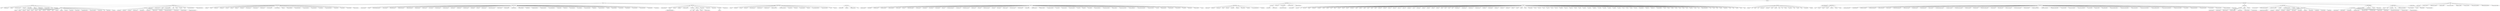 /* Bioc Views Vocabular Definition in dot format */

/* How To Process this file:
   1. Use dot2gxl from graphviz to transform into GXL format.
	  dot2gxl biocViewsVocab.dot > biocViewsVocab.gxl
   2. use graph::fromGXL to obtain a graphNEL object

*/

digraph G {

/****************************************************************************
 *                               Software                                   *
 ****************************************************************************/
BiocViews -> Software;

/* Software -> AssayDomain */
Software -> AssayDomain;
AssayDomain -> aCGH;
AssayDomain -> CellBasedAssays;
AssayDomain -> ChIPchip;
AssayDomain -> CopyNumberVariation;
AssayDomain -> CpGIsland;
AssayDomain -> DNAMethylation;
AssayDomain -> ExonArray;
AssayDomain -> GeneExpression;
AssayDomain -> GeneticVariability;
AssayDomain -> SNP;
AssayDomain -> Transcription;

/* Software -> Technology */
Software -> Technology;
Technology -> Sequencing;
Sequencing -> ATACSeq;
Sequencing -> DNASeq;
Sequencing -> DNaseSeq;
Sequencing -> RiboSeq;
Sequencing -> RNASeq;
Sequencing -> ChIPSeq;
Sequencing -> RIPSeq;
Sequencing -> MethylSeq;
Sequencing -> ExomeSeq;
Sequencing -> miRNA;
Sequencing -> SangerSeq;
Sequencing -> SmallRNA;
Sequencing -> Microbiome;
Sequencing -> WholeGenome;
Sequencing -> DenovoGenome;
Sequencing -> TargetedResequencing;
Sequencing -> DenovoTranscriptome;
Sequencing -> MicrobialStrain;
Sequencing -> HiC;
Sequencing -> PooledScreens;
Sequencing -> MNaseSeq;
Technology -> Microarray;
Microarray -> MultiChannel;
Microarray -> OneChannel;
Microarray -> TwoChannel;
Microarray -> MethylationArray;
Microarray -> GenotypingArray;
Microarray -> MicroRNAArray;
Microarray -> mRNAMicroarray;
Microarray -> ChipOnChip;
Microarray -> ReversePhaseProteinArray;
Microarray -> TissueMicroarray;
Microarray -> ProprietaryPlatforms;
Technology -> FlowCytometry;
Technology -> MassSpectrometry;
MassSpectrometry -> ImagingMassSpectrometry;
Technology -> qPCR;
Technology -> MicrotitrePlateAssay;
Technology -> SAGE;
Technology -> CRISPR;
Technology -> SingleCell;
Technology -> ddPCR;
Technology -> AnnotationHubSoftware;
Technology -> ExperimentHubSoftware;

/* Software -> ResearchFields */
Software -> ResearchField;
ResearchField -> CellBiology;
ResearchField -> Genetics;
ResearchField -> Metabolomics;
ResearchField -> Metagenomics;
ResearchField -> Proteomics;
ResearchField -> Lipidomics;
ResearchField -> Epigenetics;
ResearchField -> Phylogenetics;
ResearchField -> Pharmacogenomics;
ResearchField -> Pharmacogenetics;
ResearchField -> Cheminformatics;
ResearchField -> StructuralGenomics;
ResearchField -> StructuralPrediction;
ResearchField -> Biophysics;
ResearchField -> MathematicalBiology;
ResearchField -> BiomedicalInformatics;
ResearchField -> ComparativeGenomics;
ResearchField -> FunctionalGenomics;
ResearchField -> SystemsBiology;
ResearchField -> ComputationalChemistry;
ResearchField -> Agroinformatics;
ResearchField -> Transcriptomics;
ResearchField -> ImmunoOncology;
ResearchField -> Epitranscriptomics;

/* Software -> BiologicalQuestion */
Software -> BiologicalQuestion;
BiologicalQuestion -> AlternativeSplicing;
BiologicalQuestion -> Coverage;
BiologicalQuestion -> DemethylateRegionDetection;
BiologicalQuestion -> DenovoAssembler;
BiologicalQuestion -> DifferentialExpression;
BiologicalQuestion -> DifferentialMethylation;
BiologicalQuestion -> DifferentialPeakCalling;
BiologicalQuestion -> DifferentialSplicing;
BiologicalQuestion -> DNA3DStructure;
BiologicalQuestion -> DriverMutation;
BiologicalQuestion -> FunctionalPrediction;
BiologicalQuestion -> GeneFusionDetection;
BiologicalQuestion -> GenePrediction;
BiologicalQuestion -> GeneRegulation;
BiologicalQuestion -> GeneSetEnrichment;
BiologicalQuestion -> GeneSignaling;
BiologicalQuestion -> GeneTarget;
BiologicalQuestion -> GenomeAssembly;
BiologicalQuestion -> GenomeWideAssociation;
BiologicalQuestion -> GenomicVariation;
BiologicalQuestion -> GenomeAnnotation;
BiologicalQuestion -> GermlineMutation;
BiologicalQuestion -> HistoneModification;
BiologicalQuestion -> IndelDetection;
BiologicalQuestion -> LinkageDisequilibrium;
BiologicalQuestion -> MetagenomeAssembly;
BiologicalQuestion -> MicrosatelliteDetection;
BiologicalQuestion -> MotifAnnotation;
BiologicalQuestion -> MotifDiscovery;
BiologicalQuestion -> NetworkEnrichment;
BiologicalQuestion -> NetworkInference;
BiologicalQuestion -> NucleosomePositioning;
BiologicalQuestion -> PeakDetection;
BiologicalQuestion -> QuantitativeTrailLocus;
BiologicalQuestion -> Scaffolding;
BiologicalQuestion -> SequenceMatching;
BiologicalQuestion -> SomaticMutation;
BiologicalQuestion -> SplicedAlignment;
BiologicalQuestion -> StructuralVariation;
BiologicalQuestion -> TranscriptomeVariant;
BiologicalQuestion -> VariantAnnotation;
BiologicalQuestion -> VariantDetection;

/* Software -> WorkflowStep */
Software -> WorkflowStep;
WorkflowStep -> ExperimentalDesign;
WorkflowStep -> Alignment;
Alignment -> MultipleSequenceAlignment;
WorkflowStep -> Annotation;
WorkflowStep -> BatchEffect;
WorkflowStep -> MultipleComparison;
WorkflowStep -> Normalization;
WorkflowStep -> Pathways;
Pathways -> GO;
Pathways -> KEGG;
Pathways -> Reactome;
Pathways -> BioCarta;
Pathways -> NCINatureCurated;
WorkflowStep -> Preprocessing;
WorkflowStep -> QualityControl;
WorkflowStep -> ReportWriting;
WorkflowStep -> Visualization;
Visualization -> Network;
WorkflowStep -> GenomeBrowsers;

/* Software -> StatisticalMethod */
Software -> StatisticalMethod;
StatisticalMethod -> Bayesian;
StatisticalMethod -> Classification;
StatisticalMethod -> Clustering;
StatisticalMethod -> DecisionTree;
StatisticalMethod -> DimensionReduction;
StatisticalMethod -> FeatureExtraction;
StatisticalMethod -> GraphAndNetwork;
StatisticalMethod -> HiddenMarkovModel;
StatisticalMethod -> MultidimensionalScaling;
StatisticalMethod -> NeuralNetwork;
StatisticalMethod -> PatternLogic;
StatisticalMethod -> PrincipalComponent;
StatisticalMethod -> Regression;
StatisticalMethod -> StructuralEquationModels;
StatisticalMethod -> SupportVectorMachine;
StatisticalMethod -> Survival;
StatisticalMethod -> TimeCourse;

/* Software -> Infrastructure */
Software -> Infrastructure;
Infrastructure -> ThirdPartyClient
Infrastructure -> DataImport;
Infrastructure -> DataRepresentation;
Infrastructure -> GUI;


/****************************************************************************
 *                            AnnotationData                                *
 ****************************************************************************/
BiocViews -> AnnotationData;

/* AnnotationData -> Organism */
AnnotationData -> Organism;
Organism -> Anopheles_gambiae;
Organism -> Apis_mellifera;
Organism -> Arabidopsis_lyrata;
Organism -> Arabidopsis_thaliana;
Organism -> Asparagus_officinalis;
Organism -> Bacillus_subtilis;
Organism -> Bos_taurus;
Organism -> Caenorhabditis_elegans;
Organism -> Callithrix_jacchus;
Organism -> Canis_familiaris;
Organism -> Cicer_arietinum;
Organism -> Ciona_intestinalis;
Organism -> Danio_rerio;
Organism -> Drosophila_melanogaster;
Organism -> Drosophila_virilis;
Organism -> Eremothecium_gossypii;
Organism -> Escherichia_coli;
Organism -> Gallus_gallus;
Organism -> Gasterosteus_aculeatus;
Organism -> Glycine_max;
Organism -> Homo_sapiens;
Organism -> Hordeum_vulgare;
Organism -> Kluyveromyces_lactis;
Organism -> Macaca_fascicularis;
Organism -> Macaca_mulatta;
Organism -> Magnaporthe_grisea;
Organism -> Medicago_truncatula;
Organism -> Monodelphis_domestica;
Organism -> Mus_musculus;
Organism -> Neurospora_crassa;
Organism -> Oncorhynchus_mykiss;
Organism -> Oryza_sativa;
Organism -> Pan_paniscus;
Organism -> Pan_troglodytes;
Organism -> Plasmodium_falciparum;
Organism -> Pseudomonas_aeruginosa;
Organism -> Rattus_norvegicus;
Organism -> Saccharomyces_cerevisiae;
Organism -> Saccharum_officinarum;
Organism -> Schizosaccharomyces_pombe;
Organism -> Staphylococcus_aureus;
Organism -> Sus_scrofa;
Organism -> Taeniopygia_guttata;
Organism -> Toxoplasma_gondii;
Organism -> Triticum_aestivum;
Organism -> Vitis_vinifera;
Organism -> Xenopus_laevis;
Organism -> Xenopus_tropicalis;
Organism -> Zea_mays;

/* AnnotationData -> ChipManufacturer */
AnnotationData -> ChipManufacturer;
ChipManufacturer -> AffymetrixChip;
ChipManufacturer -> AgilentChip;
ChipManufacturer -> ClonetechChip;
ChipManufacturer -> GEChip;
ChipManufacturer -> INDACChip;
ChipManufacturer -> IlluminaChip;
ChipManufacturer -> QiagenChip;
ChipManufacturer -> RNG_MRCChip;
ChipManufacturer -> RocheChip;
ChipManufacturer -> UniversityHealthNetwork;
ChipManufacturer -> CodelinkChip;

/* AnnotationData -> CustomCDF */
AnnotationData -> CustomCDF;
CustomCDF -> GACustomCDF;
CustomCDF -> MBNICustomCDF;

/* AnnotationData -> CustomArray */
AnnotationData -> CustomArray;

/* AnnotationData -> CustomDBSchema */
AnnotationData -> CustomDBSchema;
CustomDBSchema -> GeneCardsCustomSchema;

/* AnnotationData -> FunctionalAnnotation */
AnnotationData -> FunctionalAnnotation;

/* AnnotationData -> SequenceAnnotation */
AnnotationData -> SequenceAnnotation;
SequenceAnnotation -> GenomicSequence;

/* AnnotationData -> ChipName */
AnnotationData -> ChipName;
ChipName -> adme16cod;
ChipName -> ag;
ChipName -> ath1121501;
ChipName -> celegans;
ChipName -> drosgenome1;
ChipName -> drosophila2;
ChipName -> h10kcod;
ChipName -> h20kcod;
ChipName -> hcg110;
ChipName -> hgfocus;
ChipName -> hgu133a2;
ChipName -> hgu133a;
ChipName -> hgu133b;
ChipName -> hgu133plus2;
ChipName -> hgu95a;
ChipName -> hgu95av2;
ChipName -> hgu95b;
ChipName -> hgu95c;
ChipName -> hgu95d;
ChipName -> hgu95e;
ChipName -> hguatlas13k;
ChipName -> hgug4100a;
ChipName -> hgug4101a;
ChipName -> hgug4110b;
ChipName -> hgug4111a;
ChipName -> hgug4112a;
ChipName -> hguqiagenv3;
ChipName -> hi16cod;
ChipName -> hs25kresogen;
ChipName -> hu35ksuba;
ChipName -> hu35ksubb;
ChipName -> hu35ksubc;
ChipName -> hu35ksubd;
ChipName -> hu6800;
ChipName -> HuO22;
ChipName -> hwgcod;
ChipName -> indac;
ChipName -> illuminaHumanv1;
ChipName -> illuminaHumanv2;
ChipName -> illuminaMousev1;
ChipName -> illuminaMousev1p1;
ChipName -> illuminaRatv1;
ChipName -> JazaerimetaData;
ChipName -> lumiHumanV1;
ChipName -> lumiMouseV1;
ChipName -> lumiHumanV2;
ChipName -> lumiRatV1;
ChipName -> m10kcod;
ChipName -> m20kcod;
ChipName -> mi16cod;
ChipName -> mm24kresogen;
ChipName -> mgu74a;
ChipName -> mgu74av2;
ChipName -> mgu74b;
ChipName -> mgu74bv2;
ChipName -> mgu74c;
ChipName -> mgu74cv2;
ChipName -> mguatlas5k;
ChipName -> mgug4121a;
ChipName -> mgug4122a;
ChipName -> moe430a;
ChipName -> moe430b;
ChipName -> mouse4302;
ChipName -> mouse430a2;
ChipName -> mpedbarray;
ChipName -> mu11ksuba;
ChipName -> mu11ksubb;
ChipName -> mu19ksuba;
ChipName -> mu19ksubb;
ChipName -> mu19ksubc;
ChipName -> Mu15v1;
ChipName -> Mu22v3;
ChipName -> mwgcod;
ChipName -> Norway981;
ChipName -> OperonHumanV3;
ChipName -> pedbarrayv9;
ChipName -> pedbarrayv10;
ChipName -> PartheenMetaData;
ChipName -> r10kcod;
ChipName -> rae230a;
ChipName -> rae230b;
ChipName -> rat2302;
ChipName -> rgu34a;
ChipName -> rgu34b;
ChipName -> rgu34c;
ChipName -> rgug4130a;
ChipName -> ri16cod;
ChipName -> rnu34;
ChipName -> Roberts2005Annotation;
ChipName -> rtu34;
ChipName -> rwgcod;
ChipName -> SHDZ;
ChipName -> u133x3p;
ChipName -> xenopuslaevis;
ChipName -> yeast2;
ChipName -> ygs98;
ChipName -> zebrafish;
ChipName -> hcgi12k;
ChipName -> hcgi8k;

/* AnnotationData -> PackageType */
AnnotationData -> PackageType;
PackageType -> BSgenome;
PackageType -> cdf;
PackageType -> ChipDb;
PackageType -> db0;
PackageType -> InparanoidDb;
PackageType -> OrganismDb;
PackageType -> OrgDb;
PackageType -> PolyPhen;
PackageType -> probe;
PackageType -> SIFT;
PackageType -> SNPlocs;
PackageType -> XtraSNPlocs;
PackageType -> TxDb;
PackageType -> MeSHDb;
PackageType -> FRMA;
PackageType -> AnnotationHub;
PackageType -> EuPathDB;

/****************************************************************************
 *                            ExperimentData                                *
 ****************************************************************************/
BiocViews -> ExperimentData;

ExperimentData -> ReproducibleResearch;

ExperimentData -> SpecimenSource;
SpecimenSource -> Tissue;
SpecimenSource -> Proteome;
SpecimenSource -> Genome;
SpecimenSource -> StemCell;
SpecimenSource -> CellCulture;
SpecimenSource -> Germline;
SpecimenSource -> Somatic;

ExperimentData -> OrganismData;
OrganismData -> Anopheles_gambiae_Data;
OrganismData -> Apis_mellifera_Data;
OrganismData -> Arabidopsis_lyrata_Data;
OrganismData -> Arabidopsis_thaliana_Data;
OrganismData -> Bacillus_subtilis_Data;
OrganismData -> Bos_taurus_Data;
OrganismData -> Caenorhabditis_elegans_Data;
OrganismData -> Callithrix_jacchus_Data;
OrganismData -> Canis_familiaris_Data;
OrganismData -> Ciona_intestinalis_Data;
OrganismData -> Danio_rerio_Data;
OrganismData -> Drosophila_melanogaster_Data;
OrganismData -> Drosophila_virilis_Data;
OrganismData -> Eremothecium_gossypii_Data;
OrganismData -> Escherichia_coli_Data;
OrganismData -> Gallus_gallus_Data;
OrganismData -> Gasterosteus_aculeatus_Data;
OrganismData -> Glycine_max_Data;
OrganismData -> Homo_sapiens_Data;
OrganismData -> Hordeum_vulgare_Data;
OrganismData -> Kluyveromyces_lactis_Data;
OrganismData -> Macaca_mulatta_Data;
OrganismData -> Magnaporthe_grisea_Data;
OrganismData -> Medicago_truncatul_Data;
OrganismData -> Monodelphis_domestica_Data;
OrganismData -> Mus_musculus_Data;
OrganismData -> Neurospora_crassa_Data;
OrganismData -> Oncorhynchus_mykiss_Data;
OrganismData -> Oryza_sativa_Data;
OrganismData -> Pan_paniscus_Data;
OrganismData -> Pan_troglodytes_Data;
OrganismData -> Plasmodium_falciparum_Data;
OrganismData -> Pseudomonas_aeruginosa_Data;
OrganismData -> Rattus_norvegicus_Data;
OrganismData -> Saccharomyces_cerevisiae_Data;
OrganismData -> Saccharum_officinarum_Data;
OrganismData -> Schizosaccharomyces_pombe_Data;
OrganismData -> Staphylococcus_aureus_Data;
OrganismData -> Sus_scrofa_Data;
OrganismData -> Taeniopygia_guttata_Data;
OrganismData -> Triticum_aestivum_Data;
OrganismData -> Vitis_vinifera_Data;
OrganismData -> Xenopus_laevis_Data;
OrganismData -> Xenopus_tropicalis_Data;
OrganismData -> Zea_mays_Data;


ExperimentData -> DiseaseModel;
DiseaseModel -> CancerData;
CancerData -> BreastCancerData;
CancerData -> ColonCancerData;
CancerData -> KidneyCancerData;
CancerData -> LeukemiaCancerData;
CancerData -> LungCancerData;
CancerData -> OvarianCancerData;
CancerData -> ProstateCancerData;
CancerData -> LeukemiaCancerData;
DiseaseModel -> HIVData;
DiseaseModel -> COPDData;

ExperimentData -> TechnologyData;
TechnologyData -> FlowCytometryData;
TechnologyData -> HighThroughputImagingData;
TechnologyData -> MassSpectrometryData;
MassSpectrometryData -> ImagingMassSpectrometryData;
TechnologyData -> qPCRData;
TechnologyData -> MicrotitrePlateAssayData;
TechnologyData -> SAGEData;
TechnologyData -> CGHData;
TechnologyData -> SequencingData;
SequencingData -> DNASeqData;
SequencingData -> RNASeqData;
SequencingData -> ChIPSeqData;
SequencingData -> RIPSeqData;
SequencingData -> MethylSeqData;
SequencingData -> ExomeSeqData;
SequencingData -> miRNAData;
SequencingData -> SangerSeqData;
SequencingData -> SmallRNAData;
SequencingData -> MicrobiomeData;
SequencingData -> SingleCellData;
TechnologyData -> MicroarrayData;
MicroarrayData -> MultiChannelData;
MicroarrayData -> OneChannelData;
MicroarrayData -> TwoChannelData;
MicroarrayData -> MethylationArrayData;
MicroarrayData -> GenotypingArrayData;
MicroarrayData -> MicroRNAArrayData;
MicroarrayData -> mRNAArrayData;
MicroarrayData -> ChipOnChipData;
MicroarrayData -> ReversePhaseProteinArrayData;
MicroarrayData -> TissueMicroarrayData;
MicroarrayData -> ProprietaryPlatformsData;

ExperimentData -> AssayDomainData;
AssayDomainData -> CopyNumberVariationData;
AssayDomainData -> CpGIslandData;
AssayDomainData -> SNPData;
AssayDomainData -> ExpressionData;

ExperimentData -> RepositoryData;
RepositoryData -> HapMap;
RepositoryData -> GEO;
RepositoryData -> ArrayExpress;
RepositoryData -> NCI;
RepositoryData -> PathwayInteractionDatabase;
RepositoryData -> Project1000genomes;
RepositoryData -> ENCODE;

ExperimentData -> PackageTypeData;
PackageTypeData -> ExperimentHub;
PackageTypeData -> ImmunoOncologyData;

/****************************************************************************
 *                            ExperimentData                                *
 ****************************************************************************/
BiocViews -> Workflow;

Workflow -> BasicWorkflow;
Workflow -> AnnotationWorkflow;
Workflow -> GeneExpressionWorkflow;
Workflow -> SingleCellWorkflow;
Workflow -> GenomicVariantsWorkflow;
Workflow -> EpigeneticsWorkflow;
Workflow -> ProteomicsWorkflow;
Workflow -> ResourceQueryingWorkflow;
Workflow -> DifferentialSplicingWorkflow;
Workflow -> ImmunoOncologyWorkflow;

}
